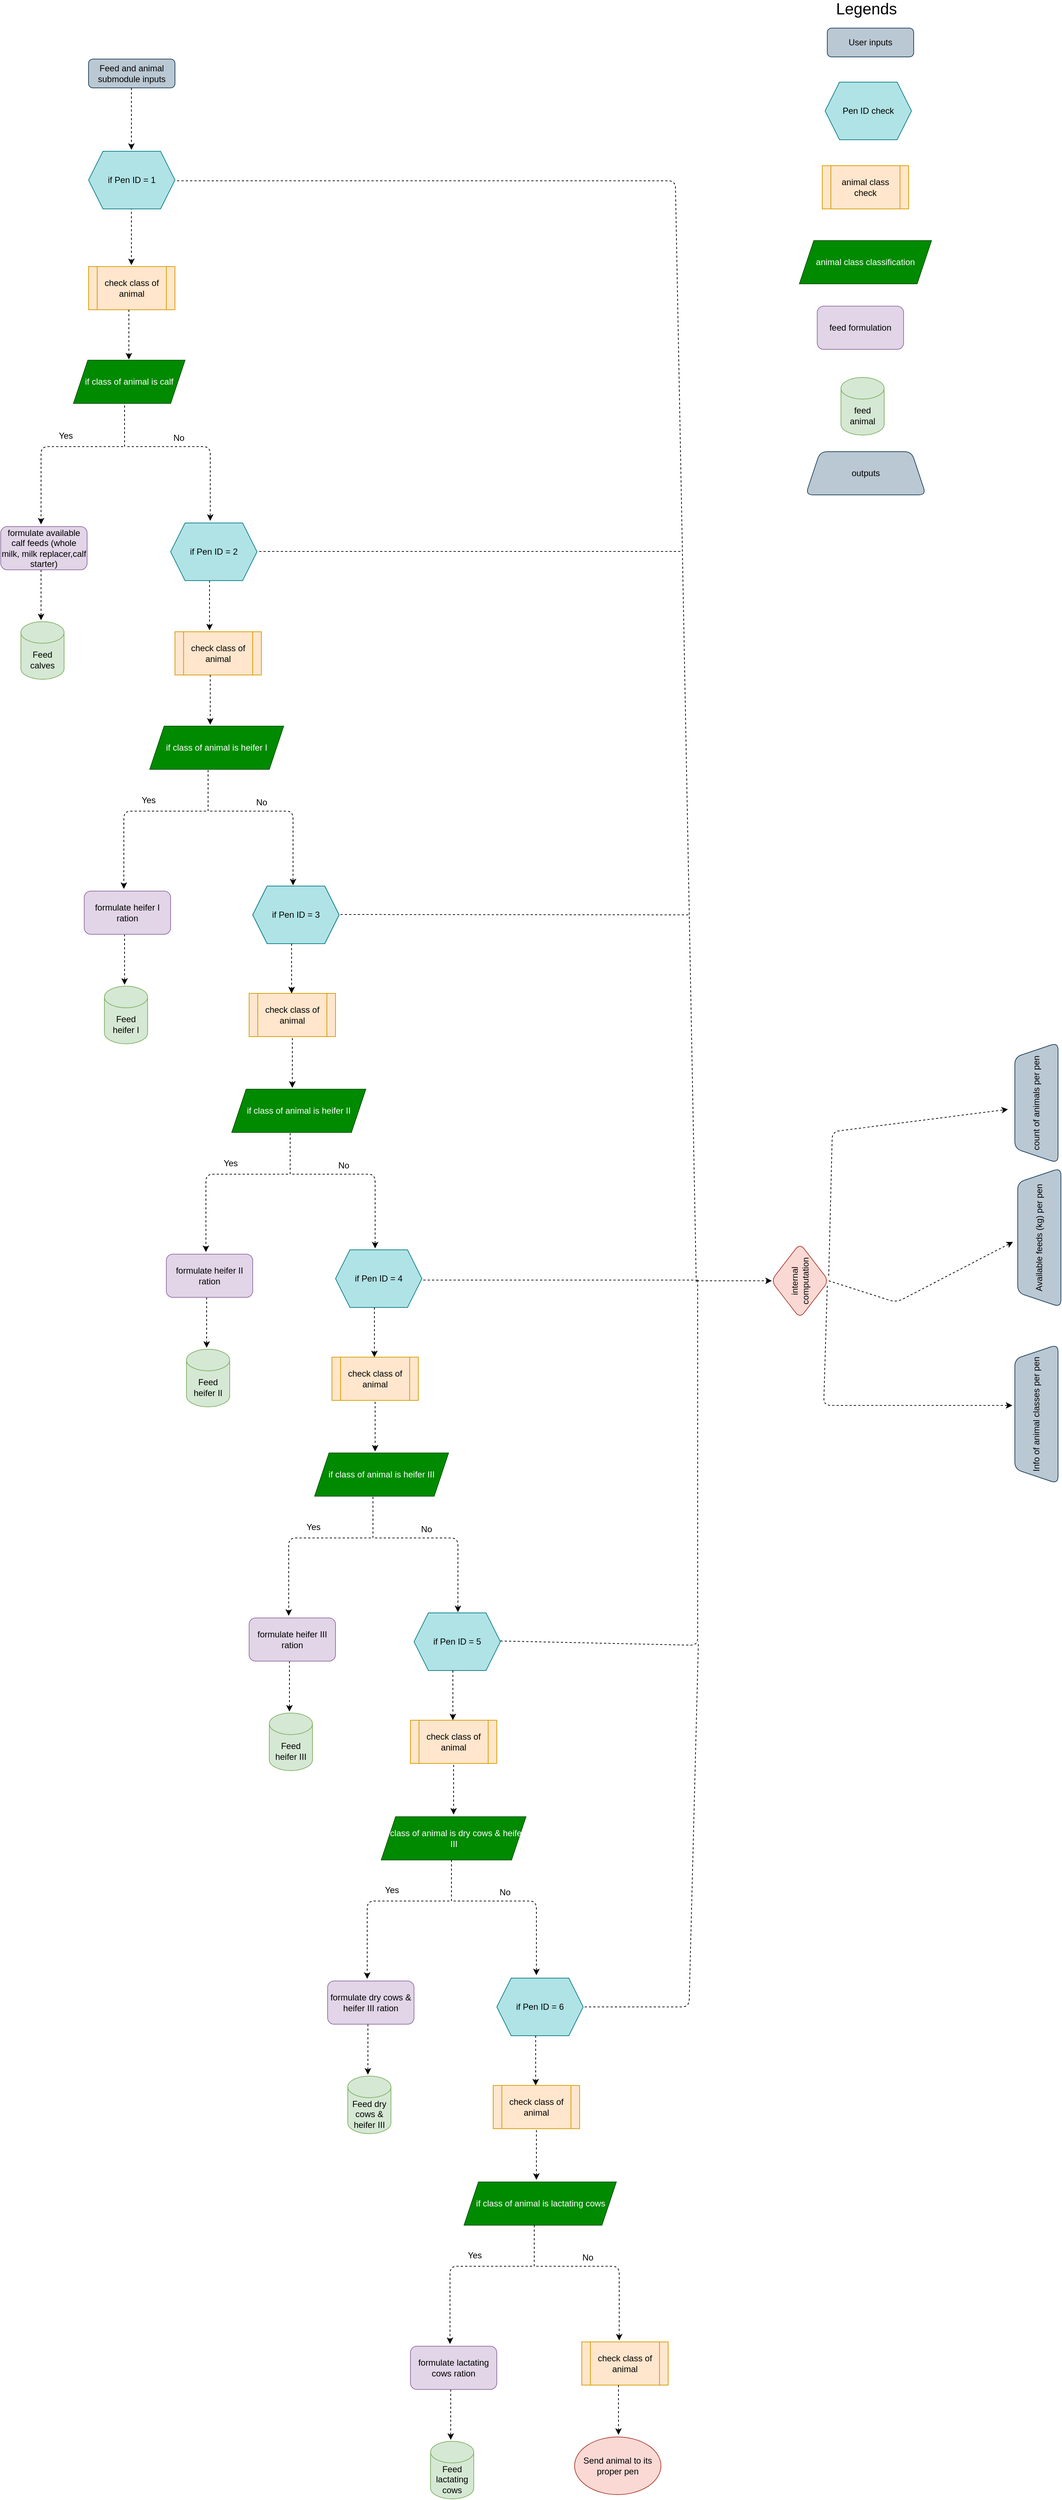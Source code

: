 <mxfile version="14.8.0" type="github">
  <diagram id="C5RBs43oDa-KdzZeNtuy" name="Page-1">
    <mxGraphModel dx="1422" dy="791" grid="0" gridSize="10" guides="1" tooltips="1" connect="1" arrows="1" fold="1" page="1" pageScale="1" pageWidth="3300" pageHeight="4681" math="0" shadow="0">
      <root>
        <mxCell id="WIyWlLk6GJQsqaUBKTNV-0" />
        <mxCell id="WIyWlLk6GJQsqaUBKTNV-1" parent="WIyWlLk6GJQsqaUBKTNV-0" />
        <mxCell id="WIyWlLk6GJQsqaUBKTNV-3" value="Feed and animal submodule inputs" style="rounded=1;whiteSpace=wrap;html=1;fontSize=12;glass=0;strokeWidth=1;shadow=0;fillColor=#bac8d3;strokeColor=#23445d;" parent="WIyWlLk6GJQsqaUBKTNV-1" vertex="1">
          <mxGeometry x="677" y="92" width="120" height="40" as="geometry" />
        </mxCell>
        <mxCell id="WIyWlLk6GJQsqaUBKTNV-4" value="Yes" style="rounded=0;html=1;jettySize=auto;orthogonalLoop=1;fontSize=11;endArrow=block;endFill=0;endSize=8;strokeWidth=1;shadow=0;labelBackgroundColor=none;edgeStyle=orthogonalEdgeStyle;" parent="WIyWlLk6GJQsqaUBKTNV-1" target="WIyWlLk6GJQsqaUBKTNV-10" edge="1">
          <mxGeometry y="20" relative="1" as="geometry">
            <mxPoint as="offset" />
            <mxPoint x="220" y="250" as="sourcePoint" />
          </mxGeometry>
        </mxCell>
        <mxCell id="WIyWlLk6GJQsqaUBKTNV-8" value="No" style="rounded=0;html=1;jettySize=auto;orthogonalLoop=1;fontSize=11;endArrow=block;endFill=0;endSize=8;strokeWidth=1;shadow=0;labelBackgroundColor=none;edgeStyle=orthogonalEdgeStyle;" parent="WIyWlLk6GJQsqaUBKTNV-1" target="WIyWlLk6GJQsqaUBKTNV-11" edge="1">
          <mxGeometry x="0.333" y="20" relative="1" as="geometry">
            <mxPoint as="offset" />
            <mxPoint x="220" y="370" as="sourcePoint" />
          </mxGeometry>
        </mxCell>
        <mxCell id="un4VEEMgw5aZnZ7E-Z5A-0" value="" style="endArrow=classic;html=1;dashed=1;" edge="1" parent="WIyWlLk6GJQsqaUBKTNV-1">
          <mxGeometry width="50" height="50" relative="1" as="geometry">
            <mxPoint x="736.5" y="132" as="sourcePoint" />
            <mxPoint x="736.5" y="218" as="targetPoint" />
          </mxGeometry>
        </mxCell>
        <mxCell id="un4VEEMgw5aZnZ7E-Z5A-2" value="" style="endArrow=classic;html=1;dashed=1;" edge="1" parent="WIyWlLk6GJQsqaUBKTNV-1">
          <mxGeometry width="50" height="50" relative="1" as="geometry">
            <mxPoint x="736.5" y="292" as="sourcePoint" />
            <mxPoint x="736.5" y="378" as="targetPoint" />
          </mxGeometry>
        </mxCell>
        <mxCell id="un4VEEMgw5aZnZ7E-Z5A-4" value="if Pen ID = 1" style="shape=hexagon;perimeter=hexagonPerimeter2;whiteSpace=wrap;html=1;fixedSize=1;fillColor=#b0e3e6;strokeColor=#0e8088;" vertex="1" parent="WIyWlLk6GJQsqaUBKTNV-1">
          <mxGeometry x="677" y="220" width="120" height="80" as="geometry" />
        </mxCell>
        <mxCell id="un4VEEMgw5aZnZ7E-Z5A-5" value="check class of animal" style="shape=process;whiteSpace=wrap;html=1;backgroundOutline=1;fillColor=#ffe6cc;strokeColor=#d79b00;" vertex="1" parent="WIyWlLk6GJQsqaUBKTNV-1">
          <mxGeometry x="677" y="380" width="120" height="60" as="geometry" />
        </mxCell>
        <mxCell id="un4VEEMgw5aZnZ7E-Z5A-7" value="" style="endArrow=classic;html=1;dashed=1;" edge="1" parent="WIyWlLk6GJQsqaUBKTNV-1">
          <mxGeometry width="50" height="50" relative="1" as="geometry">
            <mxPoint x="725" y="630" as="sourcePoint" />
            <mxPoint x="611" y="738" as="targetPoint" />
            <Array as="points">
              <mxPoint x="611" y="630" />
            </Array>
          </mxGeometry>
        </mxCell>
        <mxCell id="un4VEEMgw5aZnZ7E-Z5A-9" value="" style="endArrow=classic;html=1;dashed=1;" edge="1" parent="WIyWlLk6GJQsqaUBKTNV-1">
          <mxGeometry width="50" height="50" relative="1" as="geometry">
            <mxPoint x="731" y="630" as="sourcePoint" />
            <mxPoint x="846" y="733" as="targetPoint" />
            <Array as="points">
              <mxPoint x="846" y="630" />
            </Array>
          </mxGeometry>
        </mxCell>
        <mxCell id="un4VEEMgw5aZnZ7E-Z5A-10" value="" style="endArrow=classic;html=1;dashed=1;" edge="1" parent="WIyWlLk6GJQsqaUBKTNV-1">
          <mxGeometry width="50" height="50" relative="1" as="geometry">
            <mxPoint x="733" y="440" as="sourcePoint" />
            <mxPoint x="733" y="509" as="targetPoint" />
          </mxGeometry>
        </mxCell>
        <mxCell id="un4VEEMgw5aZnZ7E-Z5A-11" value="if class of animal is calf" style="shape=parallelogram;perimeter=parallelogramPerimeter;whiteSpace=wrap;html=1;fixedSize=1;fillColor=#008a00;strokeColor=#005700;fontColor=#ffffff;" vertex="1" parent="WIyWlLk6GJQsqaUBKTNV-1">
          <mxGeometry x="656" y="510" width="155" height="60" as="geometry" />
        </mxCell>
        <mxCell id="un4VEEMgw5aZnZ7E-Z5A-12" value="" style="endArrow=none;html=1;dashed=1;" edge="1" parent="WIyWlLk6GJQsqaUBKTNV-1">
          <mxGeometry width="50" height="50" relative="1" as="geometry">
            <mxPoint x="727" y="630" as="sourcePoint" />
            <mxPoint x="727" y="572" as="targetPoint" />
          </mxGeometry>
        </mxCell>
        <mxCell id="un4VEEMgw5aZnZ7E-Z5A-13" value="Yes" style="text;html=1;align=center;verticalAlign=middle;resizable=0;points=[];autosize=1;strokeColor=none;" vertex="1" parent="WIyWlLk6GJQsqaUBKTNV-1">
          <mxGeometry x="630" y="606" width="30" height="18" as="geometry" />
        </mxCell>
        <mxCell id="un4VEEMgw5aZnZ7E-Z5A-14" value="No" style="text;html=1;align=center;verticalAlign=middle;resizable=0;points=[];autosize=1;strokeColor=none;" vertex="1" parent="WIyWlLk6GJQsqaUBKTNV-1">
          <mxGeometry x="789" y="609" width="26" height="18" as="geometry" />
        </mxCell>
        <mxCell id="un4VEEMgw5aZnZ7E-Z5A-15" value="Feed calves" style="shape=cylinder3;whiteSpace=wrap;html=1;boundedLbl=1;backgroundOutline=1;size=15;fillColor=#d5e8d4;strokeColor=#82b366;" vertex="1" parent="WIyWlLk6GJQsqaUBKTNV-1">
          <mxGeometry x="583" y="873" width="60" height="80" as="geometry" />
        </mxCell>
        <mxCell id="un4VEEMgw5aZnZ7E-Z5A-16" value="" style="endArrow=classic;html=1;dashed=1;" edge="1" parent="WIyWlLk6GJQsqaUBKTNV-1">
          <mxGeometry width="50" height="50" relative="1" as="geometry">
            <mxPoint x="611" y="801" as="sourcePoint" />
            <mxPoint x="611" y="871" as="targetPoint" />
          </mxGeometry>
        </mxCell>
        <mxCell id="un4VEEMgw5aZnZ7E-Z5A-17" value="formulate available calf feeds (whole milk, milk replacer,calf starter)" style="rounded=1;whiteSpace=wrap;html=1;glass=0;fillColor=#e1d5e7;strokeColor=#9673a6;" vertex="1" parent="WIyWlLk6GJQsqaUBKTNV-1">
          <mxGeometry x="555" y="741" width="120" height="60" as="geometry" />
        </mxCell>
        <mxCell id="un4VEEMgw5aZnZ7E-Z5A-18" value="check class of animal" style="shape=process;whiteSpace=wrap;html=1;backgroundOutline=1;fillColor=#ffe6cc;strokeColor=#d79b00;" vertex="1" parent="WIyWlLk6GJQsqaUBKTNV-1">
          <mxGeometry x="797" y="887" width="120" height="60" as="geometry" />
        </mxCell>
        <mxCell id="un4VEEMgw5aZnZ7E-Z5A-19" value="" style="endArrow=classic;html=1;dashed=1;" edge="1" parent="WIyWlLk6GJQsqaUBKTNV-1">
          <mxGeometry width="50" height="50" relative="1" as="geometry">
            <mxPoint x="845" y="816" as="sourcePoint" />
            <mxPoint x="845" y="885" as="targetPoint" />
          </mxGeometry>
        </mxCell>
        <mxCell id="un4VEEMgw5aZnZ7E-Z5A-20" value="if class of animal is heifer I" style="shape=parallelogram;perimeter=parallelogramPerimeter;whiteSpace=wrap;html=1;fixedSize=1;fillColor=#008a00;strokeColor=#005700;fontColor=#ffffff;" vertex="1" parent="WIyWlLk6GJQsqaUBKTNV-1">
          <mxGeometry x="762" y="1018" width="186" height="60" as="geometry" />
        </mxCell>
        <mxCell id="un4VEEMgw5aZnZ7E-Z5A-21" value="if Pen ID = 2" style="shape=hexagon;perimeter=hexagonPerimeter2;whiteSpace=wrap;html=1;fixedSize=1;fillColor=#b0e3e6;strokeColor=#0e8088;" vertex="1" parent="WIyWlLk6GJQsqaUBKTNV-1">
          <mxGeometry x="791" y="736" width="120" height="80" as="geometry" />
        </mxCell>
        <mxCell id="un4VEEMgw5aZnZ7E-Z5A-22" value="" style="endArrow=classic;html=1;dashed=1;" edge="1" parent="WIyWlLk6GJQsqaUBKTNV-1">
          <mxGeometry width="50" height="50" relative="1" as="geometry">
            <mxPoint x="846" y="947" as="sourcePoint" />
            <mxPoint x="846" y="1016" as="targetPoint" />
          </mxGeometry>
        </mxCell>
        <mxCell id="un4VEEMgw5aZnZ7E-Z5A-23" value="" style="endArrow=none;html=1;dashed=1;" edge="1" parent="WIyWlLk6GJQsqaUBKTNV-1">
          <mxGeometry width="50" height="50" relative="1" as="geometry">
            <mxPoint x="843" y="1136" as="sourcePoint" />
            <mxPoint x="843" y="1078" as="targetPoint" />
          </mxGeometry>
        </mxCell>
        <mxCell id="un4VEEMgw5aZnZ7E-Z5A-24" value="" style="endArrow=classic;html=1;dashed=1;" edge="1" parent="WIyWlLk6GJQsqaUBKTNV-1">
          <mxGeometry width="50" height="50" relative="1" as="geometry">
            <mxPoint x="840" y="1136" as="sourcePoint" />
            <mxPoint x="726" y="1244" as="targetPoint" />
            <Array as="points">
              <mxPoint x="726" y="1136" />
            </Array>
          </mxGeometry>
        </mxCell>
        <mxCell id="un4VEEMgw5aZnZ7E-Z5A-25" value="" style="endArrow=classic;html=1;dashed=1;" edge="1" parent="WIyWlLk6GJQsqaUBKTNV-1">
          <mxGeometry width="50" height="50" relative="1" as="geometry">
            <mxPoint x="846" y="1136" as="sourcePoint" />
            <mxPoint x="961" y="1239" as="targetPoint" />
            <Array as="points">
              <mxPoint x="961" y="1136" />
            </Array>
          </mxGeometry>
        </mxCell>
        <mxCell id="un4VEEMgw5aZnZ7E-Z5A-26" value="Yes" style="text;html=1;align=center;verticalAlign=middle;resizable=0;points=[];autosize=1;strokeColor=none;" vertex="1" parent="WIyWlLk6GJQsqaUBKTNV-1">
          <mxGeometry x="745" y="1112" width="30" height="18" as="geometry" />
        </mxCell>
        <mxCell id="un4VEEMgw5aZnZ7E-Z5A-27" value="No" style="text;html=1;align=center;verticalAlign=middle;resizable=0;points=[];autosize=1;strokeColor=none;" vertex="1" parent="WIyWlLk6GJQsqaUBKTNV-1">
          <mxGeometry x="904" y="1115" width="26" height="18" as="geometry" />
        </mxCell>
        <mxCell id="un4VEEMgw5aZnZ7E-Z5A-28" value="Feed heifer I" style="shape=cylinder3;whiteSpace=wrap;html=1;boundedLbl=1;backgroundOutline=1;size=15;fillColor=#d5e8d4;strokeColor=#82b366;" vertex="1" parent="WIyWlLk6GJQsqaUBKTNV-1">
          <mxGeometry x="699" y="1379" width="60" height="80" as="geometry" />
        </mxCell>
        <mxCell id="un4VEEMgw5aZnZ7E-Z5A-29" value="" style="endArrow=classic;html=1;dashed=1;" edge="1" parent="WIyWlLk6GJQsqaUBKTNV-1">
          <mxGeometry width="50" height="50" relative="1" as="geometry">
            <mxPoint x="727" y="1307" as="sourcePoint" />
            <mxPoint x="727" y="1377" as="targetPoint" />
          </mxGeometry>
        </mxCell>
        <mxCell id="un4VEEMgw5aZnZ7E-Z5A-30" value="formulate heifer I ration" style="rounded=1;whiteSpace=wrap;html=1;glass=0;fillColor=#e1d5e7;strokeColor=#9673a6;" vertex="1" parent="WIyWlLk6GJQsqaUBKTNV-1">
          <mxGeometry x="671" y="1247" width="120" height="60" as="geometry" />
        </mxCell>
        <mxCell id="un4VEEMgw5aZnZ7E-Z5A-31" value="check class of animal" style="shape=process;whiteSpace=wrap;html=1;backgroundOutline=1;fillColor=#ffe6cc;strokeColor=#d79b00;" vertex="1" parent="WIyWlLk6GJQsqaUBKTNV-1">
          <mxGeometry x="900" y="1389" width="120" height="60" as="geometry" />
        </mxCell>
        <mxCell id="un4VEEMgw5aZnZ7E-Z5A-32" value="" style="endArrow=classic;html=1;dashed=1;" edge="1" parent="WIyWlLk6GJQsqaUBKTNV-1">
          <mxGeometry width="50" height="50" relative="1" as="geometry">
            <mxPoint x="959" y="1320" as="sourcePoint" />
            <mxPoint x="959" y="1389" as="targetPoint" />
          </mxGeometry>
        </mxCell>
        <mxCell id="un4VEEMgw5aZnZ7E-Z5A-33" value="if class of animal is heifer II" style="shape=parallelogram;perimeter=parallelogramPerimeter;whiteSpace=wrap;html=1;fixedSize=1;fillColor=#008a00;strokeColor=#005700;fontColor=#ffffff;" vertex="1" parent="WIyWlLk6GJQsqaUBKTNV-1">
          <mxGeometry x="876" y="1522" width="186" height="60" as="geometry" />
        </mxCell>
        <mxCell id="un4VEEMgw5aZnZ7E-Z5A-34" value="if Pen ID = 3" style="shape=hexagon;perimeter=hexagonPerimeter2;whiteSpace=wrap;html=1;fixedSize=1;fillColor=#b0e3e6;strokeColor=#0e8088;" vertex="1" parent="WIyWlLk6GJQsqaUBKTNV-1">
          <mxGeometry x="905" y="1240" width="120" height="80" as="geometry" />
        </mxCell>
        <mxCell id="un4VEEMgw5aZnZ7E-Z5A-35" value="" style="endArrow=classic;html=1;dashed=1;" edge="1" parent="WIyWlLk6GJQsqaUBKTNV-1">
          <mxGeometry width="50" height="50" relative="1" as="geometry">
            <mxPoint x="960" y="1451" as="sourcePoint" />
            <mxPoint x="960" y="1520" as="targetPoint" />
          </mxGeometry>
        </mxCell>
        <mxCell id="un4VEEMgw5aZnZ7E-Z5A-36" value="" style="endArrow=none;html=1;dashed=1;" edge="1" parent="WIyWlLk6GJQsqaUBKTNV-1">
          <mxGeometry width="50" height="50" relative="1" as="geometry">
            <mxPoint x="957" y="1640" as="sourcePoint" />
            <mxPoint x="957" y="1582" as="targetPoint" />
          </mxGeometry>
        </mxCell>
        <mxCell id="un4VEEMgw5aZnZ7E-Z5A-37" value="" style="endArrow=classic;html=1;dashed=1;" edge="1" parent="WIyWlLk6GJQsqaUBKTNV-1">
          <mxGeometry width="50" height="50" relative="1" as="geometry">
            <mxPoint x="954" y="1640" as="sourcePoint" />
            <mxPoint x="840" y="1748" as="targetPoint" />
            <Array as="points">
              <mxPoint x="840" y="1640" />
            </Array>
          </mxGeometry>
        </mxCell>
        <mxCell id="un4VEEMgw5aZnZ7E-Z5A-38" value="" style="endArrow=classic;html=1;dashed=1;" edge="1" parent="WIyWlLk6GJQsqaUBKTNV-1">
          <mxGeometry width="50" height="50" relative="1" as="geometry">
            <mxPoint x="960" y="1640" as="sourcePoint" />
            <mxPoint x="1075" y="1743" as="targetPoint" />
            <Array as="points">
              <mxPoint x="1075" y="1640" />
            </Array>
          </mxGeometry>
        </mxCell>
        <mxCell id="un4VEEMgw5aZnZ7E-Z5A-39" value="Yes" style="text;html=1;align=center;verticalAlign=middle;resizable=0;points=[];autosize=1;strokeColor=none;" vertex="1" parent="WIyWlLk6GJQsqaUBKTNV-1">
          <mxGeometry x="859" y="1616" width="30" height="18" as="geometry" />
        </mxCell>
        <mxCell id="un4VEEMgw5aZnZ7E-Z5A-40" value="No" style="text;html=1;align=center;verticalAlign=middle;resizable=0;points=[];autosize=1;strokeColor=none;" vertex="1" parent="WIyWlLk6GJQsqaUBKTNV-1">
          <mxGeometry x="1018" y="1619" width="26" height="18" as="geometry" />
        </mxCell>
        <mxCell id="un4VEEMgw5aZnZ7E-Z5A-41" value="Feed heifer II" style="shape=cylinder3;whiteSpace=wrap;html=1;boundedLbl=1;backgroundOutline=1;size=15;fillColor=#d5e8d4;strokeColor=#82b366;" vertex="1" parent="WIyWlLk6GJQsqaUBKTNV-1">
          <mxGeometry x="813" y="1883" width="60" height="80" as="geometry" />
        </mxCell>
        <mxCell id="un4VEEMgw5aZnZ7E-Z5A-42" value="" style="endArrow=classic;html=1;dashed=1;" edge="1" parent="WIyWlLk6GJQsqaUBKTNV-1">
          <mxGeometry width="50" height="50" relative="1" as="geometry">
            <mxPoint x="841" y="1811" as="sourcePoint" />
            <mxPoint x="841" y="1881" as="targetPoint" />
          </mxGeometry>
        </mxCell>
        <mxCell id="un4VEEMgw5aZnZ7E-Z5A-43" value="formulate heifer II ration" style="rounded=1;whiteSpace=wrap;html=1;glass=0;fillColor=#e1d5e7;strokeColor=#9673a6;" vertex="1" parent="WIyWlLk6GJQsqaUBKTNV-1">
          <mxGeometry x="785" y="1751" width="120" height="60" as="geometry" />
        </mxCell>
        <mxCell id="un4VEEMgw5aZnZ7E-Z5A-44" value="if Pen ID = 3" style="shape=hexagon;perimeter=hexagonPerimeter2;whiteSpace=wrap;html=1;fixedSize=1;fillColor=#b0e3e6;strokeColor=#0e8088;" vertex="1" parent="WIyWlLk6GJQsqaUBKTNV-1">
          <mxGeometry x="905" y="1240" width="120" height="80" as="geometry" />
        </mxCell>
        <mxCell id="un4VEEMgw5aZnZ7E-Z5A-45" value="" style="endArrow=classic;html=1;dashed=1;" edge="1" parent="WIyWlLk6GJQsqaUBKTNV-1">
          <mxGeometry width="50" height="50" relative="1" as="geometry">
            <mxPoint x="959" y="1320" as="sourcePoint" />
            <mxPoint x="959" y="1389" as="targetPoint" />
          </mxGeometry>
        </mxCell>
        <mxCell id="un4VEEMgw5aZnZ7E-Z5A-46" value="check class of animal" style="shape=process;whiteSpace=wrap;html=1;backgroundOutline=1;fillColor=#ffe6cc;strokeColor=#d79b00;" vertex="1" parent="WIyWlLk6GJQsqaUBKTNV-1">
          <mxGeometry x="900" y="1389" width="120" height="60" as="geometry" />
        </mxCell>
        <mxCell id="un4VEEMgw5aZnZ7E-Z5A-47" value="" style="endArrow=classic;html=1;dashed=1;" edge="1" parent="WIyWlLk6GJQsqaUBKTNV-1">
          <mxGeometry width="50" height="50" relative="1" as="geometry">
            <mxPoint x="960" y="1451" as="sourcePoint" />
            <mxPoint x="960" y="1520" as="targetPoint" />
          </mxGeometry>
        </mxCell>
        <mxCell id="un4VEEMgw5aZnZ7E-Z5A-48" value="if class of animal is heifer II" style="shape=parallelogram;perimeter=parallelogramPerimeter;whiteSpace=wrap;html=1;fixedSize=1;fillColor=#008a00;strokeColor=#005700;fontColor=#ffffff;" vertex="1" parent="WIyWlLk6GJQsqaUBKTNV-1">
          <mxGeometry x="876" y="1522" width="186" height="60" as="geometry" />
        </mxCell>
        <mxCell id="un4VEEMgw5aZnZ7E-Z5A-49" value="" style="endArrow=classic;html=1;dashed=1;" edge="1" parent="WIyWlLk6GJQsqaUBKTNV-1">
          <mxGeometry width="50" height="50" relative="1" as="geometry">
            <mxPoint x="1069" y="2145" as="sourcePoint" />
            <mxPoint x="955.0" y="2253" as="targetPoint" />
            <Array as="points">
              <mxPoint x="955" y="2145" />
            </Array>
          </mxGeometry>
        </mxCell>
        <mxCell id="un4VEEMgw5aZnZ7E-Z5A-50" value="" style="endArrow=classic;html=1;dashed=1;" edge="1" parent="WIyWlLk6GJQsqaUBKTNV-1">
          <mxGeometry width="50" height="50" relative="1" as="geometry">
            <mxPoint x="1075.0" y="2145" as="sourcePoint" />
            <mxPoint x="1190.0" y="2248" as="targetPoint" />
            <Array as="points">
              <mxPoint x="1190" y="2145" />
            </Array>
          </mxGeometry>
        </mxCell>
        <mxCell id="un4VEEMgw5aZnZ7E-Z5A-51" value="Yes" style="text;html=1;align=center;verticalAlign=middle;resizable=0;points=[];autosize=1;strokeColor=none;" vertex="1" parent="WIyWlLk6GJQsqaUBKTNV-1">
          <mxGeometry x="974" y="2121" width="30" height="18" as="geometry" />
        </mxCell>
        <mxCell id="un4VEEMgw5aZnZ7E-Z5A-52" value="No" style="text;html=1;align=center;verticalAlign=middle;resizable=0;points=[];autosize=1;strokeColor=none;" vertex="1" parent="WIyWlLk6GJQsqaUBKTNV-1">
          <mxGeometry x="1133" y="2124" width="26" height="18" as="geometry" />
        </mxCell>
        <mxCell id="un4VEEMgw5aZnZ7E-Z5A-53" value="Feed heifer III" style="shape=cylinder3;whiteSpace=wrap;html=1;boundedLbl=1;backgroundOutline=1;size=15;fillColor=#d5e8d4;strokeColor=#82b366;" vertex="1" parent="WIyWlLk6GJQsqaUBKTNV-1">
          <mxGeometry x="928" y="2388" width="60" height="80" as="geometry" />
        </mxCell>
        <mxCell id="un4VEEMgw5aZnZ7E-Z5A-54" value="" style="endArrow=classic;html=1;dashed=1;" edge="1" parent="WIyWlLk6GJQsqaUBKTNV-1">
          <mxGeometry width="50" height="50" relative="1" as="geometry">
            <mxPoint x="956" y="2316" as="sourcePoint" />
            <mxPoint x="956" y="2386" as="targetPoint" />
          </mxGeometry>
        </mxCell>
        <mxCell id="un4VEEMgw5aZnZ7E-Z5A-55" value="formulate heifer III ration" style="rounded=1;whiteSpace=wrap;html=1;glass=0;fillColor=#e1d5e7;strokeColor=#9673a6;" vertex="1" parent="WIyWlLk6GJQsqaUBKTNV-1">
          <mxGeometry x="900" y="2256" width="120" height="60" as="geometry" />
        </mxCell>
        <mxCell id="un4VEEMgw5aZnZ7E-Z5A-56" value="if Pen ID = 4" style="shape=hexagon;perimeter=hexagonPerimeter2;whiteSpace=wrap;html=1;fixedSize=1;fillColor=#b0e3e6;strokeColor=#0e8088;" vertex="1" parent="WIyWlLk6GJQsqaUBKTNV-1">
          <mxGeometry x="1020" y="1745" width="120" height="80" as="geometry" />
        </mxCell>
        <mxCell id="un4VEEMgw5aZnZ7E-Z5A-57" value="" style="endArrow=classic;html=1;dashed=1;" edge="1" parent="WIyWlLk6GJQsqaUBKTNV-1">
          <mxGeometry width="50" height="50" relative="1" as="geometry">
            <mxPoint x="1074" y="1825" as="sourcePoint" />
            <mxPoint x="1074" y="1894" as="targetPoint" />
          </mxGeometry>
        </mxCell>
        <mxCell id="un4VEEMgw5aZnZ7E-Z5A-58" value="check class of animal" style="shape=process;whiteSpace=wrap;html=1;backgroundOutline=1;fillColor=#ffe6cc;strokeColor=#d79b00;" vertex="1" parent="WIyWlLk6GJQsqaUBKTNV-1">
          <mxGeometry x="1015" y="1894" width="120" height="60" as="geometry" />
        </mxCell>
        <mxCell id="un4VEEMgw5aZnZ7E-Z5A-59" value="" style="endArrow=classic;html=1;dashed=1;" edge="1" parent="WIyWlLk6GJQsqaUBKTNV-1">
          <mxGeometry width="50" height="50" relative="1" as="geometry">
            <mxPoint x="1075.0" y="1956" as="sourcePoint" />
            <mxPoint x="1075.0" y="2025" as="targetPoint" />
          </mxGeometry>
        </mxCell>
        <mxCell id="un4VEEMgw5aZnZ7E-Z5A-60" value="if class of animal is heifer III" style="shape=parallelogram;perimeter=parallelogramPerimeter;whiteSpace=wrap;html=1;fixedSize=1;fillColor=#008a00;strokeColor=#005700;fontColor=#ffffff;" vertex="1" parent="WIyWlLk6GJQsqaUBKTNV-1">
          <mxGeometry x="991" y="2027" width="186" height="60" as="geometry" />
        </mxCell>
        <mxCell id="un4VEEMgw5aZnZ7E-Z5A-61" value="" style="endArrow=none;html=1;dashed=1;" edge="1" parent="WIyWlLk6GJQsqaUBKTNV-1">
          <mxGeometry width="50" height="50" relative="1" as="geometry">
            <mxPoint x="1072" y="2145" as="sourcePoint" />
            <mxPoint x="1072" y="2087.0" as="targetPoint" />
          </mxGeometry>
        </mxCell>
        <mxCell id="un4VEEMgw5aZnZ7E-Z5A-62" value="Pen ID check" style="shape=hexagon;perimeter=hexagonPerimeter2;whiteSpace=wrap;html=1;fixedSize=1;fillColor=#b0e3e6;strokeColor=#0e8088;" vertex="1" parent="WIyWlLk6GJQsqaUBKTNV-1">
          <mxGeometry x="1700" y="124" width="120" height="80" as="geometry" />
        </mxCell>
        <mxCell id="un4VEEMgw5aZnZ7E-Z5A-63" value="User inputs" style="rounded=1;whiteSpace=wrap;html=1;fontSize=12;glass=0;strokeWidth=1;shadow=0;fillColor=#bac8d3;strokeColor=#23445d;" vertex="1" parent="WIyWlLk6GJQsqaUBKTNV-1">
          <mxGeometry x="1703" y="49" width="120" height="40" as="geometry" />
        </mxCell>
        <mxCell id="un4VEEMgw5aZnZ7E-Z5A-65" value="animal class check" style="shape=process;whiteSpace=wrap;html=1;backgroundOutline=1;fillColor=#ffe6cc;strokeColor=#d79b00;" vertex="1" parent="WIyWlLk6GJQsqaUBKTNV-1">
          <mxGeometry x="1696" y="240" width="120" height="60" as="geometry" />
        </mxCell>
        <mxCell id="un4VEEMgw5aZnZ7E-Z5A-66" value="animal class classification" style="shape=parallelogram;perimeter=parallelogramPerimeter;whiteSpace=wrap;html=1;fixedSize=1;fillColor=#008a00;strokeColor=#005700;fontColor=#ffffff;" vertex="1" parent="WIyWlLk6GJQsqaUBKTNV-1">
          <mxGeometry x="1664.25" y="344" width="183.5" height="60" as="geometry" />
        </mxCell>
        <mxCell id="un4VEEMgw5aZnZ7E-Z5A-67" value="feed formulation" style="rounded=1;whiteSpace=wrap;html=1;glass=0;fillColor=#e1d5e7;strokeColor=#9673a6;" vertex="1" parent="WIyWlLk6GJQsqaUBKTNV-1">
          <mxGeometry x="1689" y="435" width="120" height="60" as="geometry" />
        </mxCell>
        <mxCell id="un4VEEMgw5aZnZ7E-Z5A-68" value="feed animal" style="shape=cylinder3;whiteSpace=wrap;html=1;boundedLbl=1;backgroundOutline=1;size=15;fillColor=#d5e8d4;strokeColor=#82b366;" vertex="1" parent="WIyWlLk6GJQsqaUBKTNV-1">
          <mxGeometry x="1722" y="534" width="60" height="80" as="geometry" />
        </mxCell>
        <mxCell id="un4VEEMgw5aZnZ7E-Z5A-69" value="&lt;font style=&quot;font-size: 22px&quot;&gt;Legends&lt;/font&gt;" style="text;html=1;align=center;verticalAlign=middle;resizable=0;points=[];autosize=1;strokeColor=none;" vertex="1" parent="WIyWlLk6GJQsqaUBKTNV-1">
          <mxGeometry x="1709.5" y="12" width="94" height="22" as="geometry" />
        </mxCell>
        <mxCell id="un4VEEMgw5aZnZ7E-Z5A-72" value="" style="endArrow=classic;html=1;dashed=1;" edge="1" parent="WIyWlLk6GJQsqaUBKTNV-1">
          <mxGeometry width="50" height="50" relative="1" as="geometry">
            <mxPoint x="1178" y="2649" as="sourcePoint" />
            <mxPoint x="1064.0" y="2757" as="targetPoint" />
            <Array as="points">
              <mxPoint x="1064" y="2649" />
            </Array>
          </mxGeometry>
        </mxCell>
        <mxCell id="un4VEEMgw5aZnZ7E-Z5A-73" value="" style="endArrow=classic;html=1;dashed=1;" edge="1" parent="WIyWlLk6GJQsqaUBKTNV-1">
          <mxGeometry width="50" height="50" relative="1" as="geometry">
            <mxPoint x="1184.0" y="2649" as="sourcePoint" />
            <mxPoint x="1299.0" y="2752" as="targetPoint" />
            <Array as="points">
              <mxPoint x="1299" y="2649" />
            </Array>
          </mxGeometry>
        </mxCell>
        <mxCell id="un4VEEMgw5aZnZ7E-Z5A-74" value="Yes" style="text;html=1;align=center;verticalAlign=middle;resizable=0;points=[];autosize=1;strokeColor=none;" vertex="1" parent="WIyWlLk6GJQsqaUBKTNV-1">
          <mxGeometry x="1083" y="2625" width="30" height="18" as="geometry" />
        </mxCell>
        <mxCell id="un4VEEMgw5aZnZ7E-Z5A-75" value="No" style="text;html=1;align=center;verticalAlign=middle;resizable=0;points=[];autosize=1;strokeColor=none;" vertex="1" parent="WIyWlLk6GJQsqaUBKTNV-1">
          <mxGeometry x="1242" y="2628" width="26" height="18" as="geometry" />
        </mxCell>
        <mxCell id="un4VEEMgw5aZnZ7E-Z5A-76" value="Feed dry cows &amp;amp; heifer III" style="shape=cylinder3;whiteSpace=wrap;html=1;boundedLbl=1;backgroundOutline=1;size=15;fillColor=#d5e8d4;strokeColor=#82b366;" vertex="1" parent="WIyWlLk6GJQsqaUBKTNV-1">
          <mxGeometry x="1037" y="2892" width="60" height="80" as="geometry" />
        </mxCell>
        <mxCell id="un4VEEMgw5aZnZ7E-Z5A-77" value="" style="endArrow=classic;html=1;dashed=1;" edge="1" parent="WIyWlLk6GJQsqaUBKTNV-1">
          <mxGeometry width="50" height="50" relative="1" as="geometry">
            <mxPoint x="1065" y="2820" as="sourcePoint" />
            <mxPoint x="1065" y="2890" as="targetPoint" />
          </mxGeometry>
        </mxCell>
        <mxCell id="un4VEEMgw5aZnZ7E-Z5A-78" value="formulate dry cows &amp;amp; heifer III ration" style="rounded=1;whiteSpace=wrap;html=1;glass=0;fillColor=#e1d5e7;strokeColor=#9673a6;" vertex="1" parent="WIyWlLk6GJQsqaUBKTNV-1">
          <mxGeometry x="1009" y="2760" width="120" height="60" as="geometry" />
        </mxCell>
        <mxCell id="un4VEEMgw5aZnZ7E-Z5A-79" value="if Pen ID = 5" style="shape=hexagon;perimeter=hexagonPerimeter2;whiteSpace=wrap;html=1;fixedSize=1;fillColor=#b0e3e6;strokeColor=#0e8088;" vertex="1" parent="WIyWlLk6GJQsqaUBKTNV-1">
          <mxGeometry x="1129" y="2249" width="120" height="80" as="geometry" />
        </mxCell>
        <mxCell id="un4VEEMgw5aZnZ7E-Z5A-80" value="" style="endArrow=classic;html=1;dashed=1;" edge="1" parent="WIyWlLk6GJQsqaUBKTNV-1">
          <mxGeometry width="50" height="50" relative="1" as="geometry">
            <mxPoint x="1183" y="2329" as="sourcePoint" />
            <mxPoint x="1183" y="2398" as="targetPoint" />
          </mxGeometry>
        </mxCell>
        <mxCell id="un4VEEMgw5aZnZ7E-Z5A-81" value="check class of animal" style="shape=process;whiteSpace=wrap;html=1;backgroundOutline=1;fillColor=#ffe6cc;strokeColor=#d79b00;" vertex="1" parent="WIyWlLk6GJQsqaUBKTNV-1">
          <mxGeometry x="1124" y="2398" width="120" height="60" as="geometry" />
        </mxCell>
        <mxCell id="un4VEEMgw5aZnZ7E-Z5A-82" value="" style="endArrow=classic;html=1;dashed=1;" edge="1" parent="WIyWlLk6GJQsqaUBKTNV-1">
          <mxGeometry width="50" height="50" relative="1" as="geometry">
            <mxPoint x="1184.0" y="2460" as="sourcePoint" />
            <mxPoint x="1184.0" y="2529" as="targetPoint" />
          </mxGeometry>
        </mxCell>
        <mxCell id="un4VEEMgw5aZnZ7E-Z5A-83" value="if class of animal is dry cows &amp;amp; heifer III" style="shape=parallelogram;perimeter=parallelogramPerimeter;whiteSpace=wrap;html=1;fixedSize=1;fillColor=#008a00;strokeColor=#005700;fontColor=#ffffff;" vertex="1" parent="WIyWlLk6GJQsqaUBKTNV-1">
          <mxGeometry x="1083.5" y="2532" width="201" height="60" as="geometry" />
        </mxCell>
        <mxCell id="un4VEEMgw5aZnZ7E-Z5A-84" value="" style="endArrow=none;html=1;dashed=1;" edge="1" parent="WIyWlLk6GJQsqaUBKTNV-1">
          <mxGeometry width="50" height="50" relative="1" as="geometry">
            <mxPoint x="1181" y="2649" as="sourcePoint" />
            <mxPoint x="1181" y="2591.0" as="targetPoint" />
          </mxGeometry>
        </mxCell>
        <mxCell id="un4VEEMgw5aZnZ7E-Z5A-85" value="" style="endArrow=classic;html=1;dashed=1;" edge="1" parent="WIyWlLk6GJQsqaUBKTNV-1">
          <mxGeometry width="50" height="50" relative="1" as="geometry">
            <mxPoint x="1293" y="3156" as="sourcePoint" />
            <mxPoint x="1179.0" y="3264.0" as="targetPoint" />
            <Array as="points">
              <mxPoint x="1179" y="3156" />
            </Array>
          </mxGeometry>
        </mxCell>
        <mxCell id="un4VEEMgw5aZnZ7E-Z5A-86" value="" style="endArrow=classic;html=1;dashed=1;" edge="1" parent="WIyWlLk6GJQsqaUBKTNV-1">
          <mxGeometry width="50" height="50" relative="1" as="geometry">
            <mxPoint x="1299.0" y="3156" as="sourcePoint" />
            <mxPoint x="1414.0" y="3259.0" as="targetPoint" />
            <Array as="points">
              <mxPoint x="1414" y="3156" />
            </Array>
          </mxGeometry>
        </mxCell>
        <mxCell id="un4VEEMgw5aZnZ7E-Z5A-87" value="Yes" style="text;html=1;align=center;verticalAlign=middle;resizable=0;points=[];autosize=1;strokeColor=none;" vertex="1" parent="WIyWlLk6GJQsqaUBKTNV-1">
          <mxGeometry x="1198" y="3132" width="30" height="18" as="geometry" />
        </mxCell>
        <mxCell id="un4VEEMgw5aZnZ7E-Z5A-88" value="No" style="text;html=1;align=center;verticalAlign=middle;resizable=0;points=[];autosize=1;strokeColor=none;" vertex="1" parent="WIyWlLk6GJQsqaUBKTNV-1">
          <mxGeometry x="1357" y="3135" width="26" height="18" as="geometry" />
        </mxCell>
        <mxCell id="un4VEEMgw5aZnZ7E-Z5A-89" value="Feed lactating cows" style="shape=cylinder3;whiteSpace=wrap;html=1;boundedLbl=1;backgroundOutline=1;size=15;fillColor=#d5e8d4;strokeColor=#82b366;" vertex="1" parent="WIyWlLk6GJQsqaUBKTNV-1">
          <mxGeometry x="1152" y="3399" width="60" height="80" as="geometry" />
        </mxCell>
        <mxCell id="un4VEEMgw5aZnZ7E-Z5A-90" value="" style="endArrow=classic;html=1;dashed=1;" edge="1" parent="WIyWlLk6GJQsqaUBKTNV-1">
          <mxGeometry width="50" height="50" relative="1" as="geometry">
            <mxPoint x="1180" y="3327.0" as="sourcePoint" />
            <mxPoint x="1180" y="3397.0" as="targetPoint" />
          </mxGeometry>
        </mxCell>
        <mxCell id="un4VEEMgw5aZnZ7E-Z5A-91" value="formulate lactating cows ration" style="rounded=1;whiteSpace=wrap;html=1;glass=0;fillColor=#e1d5e7;strokeColor=#9673a6;" vertex="1" parent="WIyWlLk6GJQsqaUBKTNV-1">
          <mxGeometry x="1124" y="3267" width="120" height="60" as="geometry" />
        </mxCell>
        <mxCell id="un4VEEMgw5aZnZ7E-Z5A-92" value="if Pen ID = 6" style="shape=hexagon;perimeter=hexagonPerimeter2;whiteSpace=wrap;html=1;fixedSize=1;fillColor=#b0e3e6;strokeColor=#0e8088;" vertex="1" parent="WIyWlLk6GJQsqaUBKTNV-1">
          <mxGeometry x="1244" y="2756" width="120" height="80" as="geometry" />
        </mxCell>
        <mxCell id="un4VEEMgw5aZnZ7E-Z5A-93" value="" style="endArrow=classic;html=1;dashed=1;" edge="1" parent="WIyWlLk6GJQsqaUBKTNV-1">
          <mxGeometry width="50" height="50" relative="1" as="geometry">
            <mxPoint x="1298" y="2836" as="sourcePoint" />
            <mxPoint x="1298" y="2905" as="targetPoint" />
          </mxGeometry>
        </mxCell>
        <mxCell id="un4VEEMgw5aZnZ7E-Z5A-94" value="check class of animal" style="shape=process;whiteSpace=wrap;html=1;backgroundOutline=1;fillColor=#ffe6cc;strokeColor=#d79b00;" vertex="1" parent="WIyWlLk6GJQsqaUBKTNV-1">
          <mxGeometry x="1239" y="2905" width="120" height="60" as="geometry" />
        </mxCell>
        <mxCell id="un4VEEMgw5aZnZ7E-Z5A-95" value="" style="endArrow=classic;html=1;dashed=1;" edge="1" parent="WIyWlLk6GJQsqaUBKTNV-1">
          <mxGeometry width="50" height="50" relative="1" as="geometry">
            <mxPoint x="1299.0" y="2967.0" as="sourcePoint" />
            <mxPoint x="1299.0" y="3036" as="targetPoint" />
          </mxGeometry>
        </mxCell>
        <mxCell id="un4VEEMgw5aZnZ7E-Z5A-96" value="if class of animal is lactating cows" style="shape=parallelogram;perimeter=parallelogramPerimeter;whiteSpace=wrap;html=1;fixedSize=1;fillColor=#008a00;strokeColor=#005700;fontColor=#ffffff;" vertex="1" parent="WIyWlLk6GJQsqaUBKTNV-1">
          <mxGeometry x="1198.5" y="3039" width="211.5" height="60" as="geometry" />
        </mxCell>
        <mxCell id="un4VEEMgw5aZnZ7E-Z5A-97" value="" style="endArrow=none;html=1;dashed=1;" edge="1" parent="WIyWlLk6GJQsqaUBKTNV-1">
          <mxGeometry width="50" height="50" relative="1" as="geometry">
            <mxPoint x="1296.0" y="3156" as="sourcePoint" />
            <mxPoint x="1296.0" y="3098.0" as="targetPoint" />
          </mxGeometry>
        </mxCell>
        <mxCell id="un4VEEMgw5aZnZ7E-Z5A-99" value="check class of animal" style="shape=process;whiteSpace=wrap;html=1;backgroundOutline=1;fillColor=#ffe6cc;strokeColor=#d79b00;" vertex="1" parent="WIyWlLk6GJQsqaUBKTNV-1">
          <mxGeometry x="1362" y="3261" width="120" height="60" as="geometry" />
        </mxCell>
        <mxCell id="un4VEEMgw5aZnZ7E-Z5A-100" value="" style="endArrow=classic;html=1;dashed=1;" edge="1" parent="WIyWlLk6GJQsqaUBKTNV-1">
          <mxGeometry width="50" height="50" relative="1" as="geometry">
            <mxPoint x="1413" y="3321" as="sourcePoint" />
            <mxPoint x="1413" y="3390" as="targetPoint" />
          </mxGeometry>
        </mxCell>
        <mxCell id="un4VEEMgw5aZnZ7E-Z5A-101" value="Send animal to its proper pen" style="ellipse;whiteSpace=wrap;html=1;rounded=1;glass=0;fillColor=#fad9d5;strokeColor=#ae4132;" vertex="1" parent="WIyWlLk6GJQsqaUBKTNV-1">
          <mxGeometry x="1352" y="3393" width="120" height="80" as="geometry" />
        </mxCell>
        <mxCell id="un4VEEMgw5aZnZ7E-Z5A-102" value="" style="endArrow=none;html=1;dashed=1;" edge="1" parent="WIyWlLk6GJQsqaUBKTNV-1">
          <mxGeometry width="50" height="50" relative="1" as="geometry">
            <mxPoint x="800" y="261" as="sourcePoint" />
            <mxPoint x="1521" y="1790" as="targetPoint" />
            <Array as="points">
              <mxPoint x="1492" y="261" />
            </Array>
          </mxGeometry>
        </mxCell>
        <mxCell id="un4VEEMgw5aZnZ7E-Z5A-103" value="" style="endArrow=none;html=1;dashed=1;" edge="1" parent="WIyWlLk6GJQsqaUBKTNV-1">
          <mxGeometry width="50" height="50" relative="1" as="geometry">
            <mxPoint x="914" y="775.5" as="sourcePoint" />
            <mxPoint x="1501" y="775.5" as="targetPoint" />
          </mxGeometry>
        </mxCell>
        <mxCell id="un4VEEMgw5aZnZ7E-Z5A-104" value="" style="endArrow=none;html=1;dashed=1;" edge="1" parent="WIyWlLk6GJQsqaUBKTNV-1">
          <mxGeometry width="50" height="50" relative="1" as="geometry">
            <mxPoint x="1027" y="1279.5" as="sourcePoint" />
            <mxPoint x="1512" y="1280" as="targetPoint" />
          </mxGeometry>
        </mxCell>
        <mxCell id="un4VEEMgw5aZnZ7E-Z5A-105" value="" style="endArrow=none;html=1;dashed=1;" edge="1" parent="WIyWlLk6GJQsqaUBKTNV-1">
          <mxGeometry width="50" height="50" relative="1" as="geometry">
            <mxPoint x="1142" y="1787" as="sourcePoint" />
            <mxPoint x="1524" y="1787" as="targetPoint" />
          </mxGeometry>
        </mxCell>
        <mxCell id="un4VEEMgw5aZnZ7E-Z5A-106" value="" style="endArrow=none;html=1;dashed=1;" edge="1" parent="WIyWlLk6GJQsqaUBKTNV-1">
          <mxGeometry width="50" height="50" relative="1" as="geometry">
            <mxPoint x="1249" y="2288" as="sourcePoint" />
            <mxPoint x="1523" y="1784" as="targetPoint" />
            <Array as="points">
              <mxPoint x="1523" y="2294" />
            </Array>
          </mxGeometry>
        </mxCell>
        <mxCell id="un4VEEMgw5aZnZ7E-Z5A-107" value="" style="endArrow=none;html=1;dashed=1;" edge="1" parent="WIyWlLk6GJQsqaUBKTNV-1">
          <mxGeometry width="50" height="50" relative="1" as="geometry">
            <mxPoint x="1366" y="2796" as="sourcePoint" />
            <mxPoint x="1524" y="2289" as="targetPoint" />
            <Array as="points">
              <mxPoint x="1511" y="2796" />
            </Array>
          </mxGeometry>
        </mxCell>
        <mxCell id="un4VEEMgw5aZnZ7E-Z5A-111" value="&lt;div&gt;count of animals per pen&lt;/div&gt;" style="shape=trapezoid;perimeter=trapezoidPerimeter;whiteSpace=wrap;html=1;fixedSize=1;rounded=1;glass=0;rotation=-90;fillColor=#bac8d3;strokeColor=#23445d;" vertex="1" parent="WIyWlLk6GJQsqaUBKTNV-1">
          <mxGeometry x="1910" y="1511" width="167" height="60" as="geometry" />
        </mxCell>
        <mxCell id="un4VEEMgw5aZnZ7E-Z5A-113" value="Available feeds (kg) per pen" style="shape=trapezoid;perimeter=trapezoidPerimeter;whiteSpace=wrap;html=1;fixedSize=1;rounded=1;glass=0;rotation=-90;fillColor=#bac8d3;strokeColor=#23445d;" vertex="1" parent="WIyWlLk6GJQsqaUBKTNV-1">
          <mxGeometry x="1901" y="1698" width="193" height="60" as="geometry" />
        </mxCell>
        <mxCell id="un4VEEMgw5aZnZ7E-Z5A-114" value="Info of animal classes per pen" style="shape=trapezoid;perimeter=trapezoidPerimeter;whiteSpace=wrap;html=1;fixedSize=1;rounded=1;glass=0;rotation=-90;fillColor=#bac8d3;strokeColor=#23445d;" vertex="1" parent="WIyWlLk6GJQsqaUBKTNV-1">
          <mxGeometry x="1897" y="1943" width="193" height="60" as="geometry" />
        </mxCell>
        <mxCell id="un4VEEMgw5aZnZ7E-Z5A-115" value="" style="endArrow=classic;html=1;dashed=1;" edge="1" parent="WIyWlLk6GJQsqaUBKTNV-1">
          <mxGeometry width="50" height="50" relative="1" as="geometry">
            <mxPoint x="1522" y="1788" as="sourcePoint" />
            <mxPoint x="1626" y="1788" as="targetPoint" />
          </mxGeometry>
        </mxCell>
        <mxCell id="un4VEEMgw5aZnZ7E-Z5A-116" value="internal computation" style="rhombus;whiteSpace=wrap;html=1;rounded=1;glass=0;rotation=-90;fillColor=#fad9d5;strokeColor=#ae4132;" vertex="1" parent="WIyWlLk6GJQsqaUBKTNV-1">
          <mxGeometry x="1613" y="1748" width="104" height="80" as="geometry" />
        </mxCell>
        <mxCell id="un4VEEMgw5aZnZ7E-Z5A-117" value="" style="endArrow=classic;html=1;dashed=1;exitX=0.433;exitY=0.975;exitDx=0;exitDy=0;exitPerimeter=0;" edge="1" parent="WIyWlLk6GJQsqaUBKTNV-1" source="un4VEEMgw5aZnZ7E-Z5A-116">
          <mxGeometry width="50" height="50" relative="1" as="geometry">
            <mxPoint x="1840" y="1949" as="sourcePoint" />
            <mxPoint x="1960" y="1961" as="targetPoint" />
            <Array as="points">
              <mxPoint x="1698" y="1961" />
            </Array>
          </mxGeometry>
        </mxCell>
        <mxCell id="un4VEEMgw5aZnZ7E-Z5A-118" value="" style="endArrow=classic;html=1;dashed=1;exitX=0.5;exitY=1;exitDx=0;exitDy=0;" edge="1" parent="WIyWlLk6GJQsqaUBKTNV-1" source="un4VEEMgw5aZnZ7E-Z5A-116">
          <mxGeometry width="50" height="50" relative="1" as="geometry">
            <mxPoint x="1917" y="1776" as="sourcePoint" />
            <mxPoint x="1961" y="1734" as="targetPoint" />
            <Array as="points">
              <mxPoint x="1799" y="1818" />
            </Array>
          </mxGeometry>
        </mxCell>
        <mxCell id="un4VEEMgw5aZnZ7E-Z5A-119" value="" style="endArrow=classic;html=1;dashed=1;exitX=0.567;exitY=1;exitDx=0;exitDy=0;exitPerimeter=0;" edge="1" parent="WIyWlLk6GJQsqaUBKTNV-1" source="un4VEEMgw5aZnZ7E-Z5A-116">
          <mxGeometry width="50" height="50" relative="1" as="geometry">
            <mxPoint x="1879" y="1542" as="sourcePoint" />
            <mxPoint x="1954" y="1550" as="targetPoint" />
            <Array as="points">
              <mxPoint x="1710" y="1581" />
            </Array>
          </mxGeometry>
        </mxCell>
        <mxCell id="un4VEEMgw5aZnZ7E-Z5A-120" value="outputs" style="shape=trapezoid;perimeter=trapezoidPerimeter;whiteSpace=wrap;html=1;fixedSize=1;rounded=1;glass=0;rotation=0;fillColor=#bac8d3;strokeColor=#23445d;" vertex="1" parent="WIyWlLk6GJQsqaUBKTNV-1">
          <mxGeometry x="1673" y="637" width="167" height="60" as="geometry" />
        </mxCell>
      </root>
    </mxGraphModel>
  </diagram>
</mxfile>
